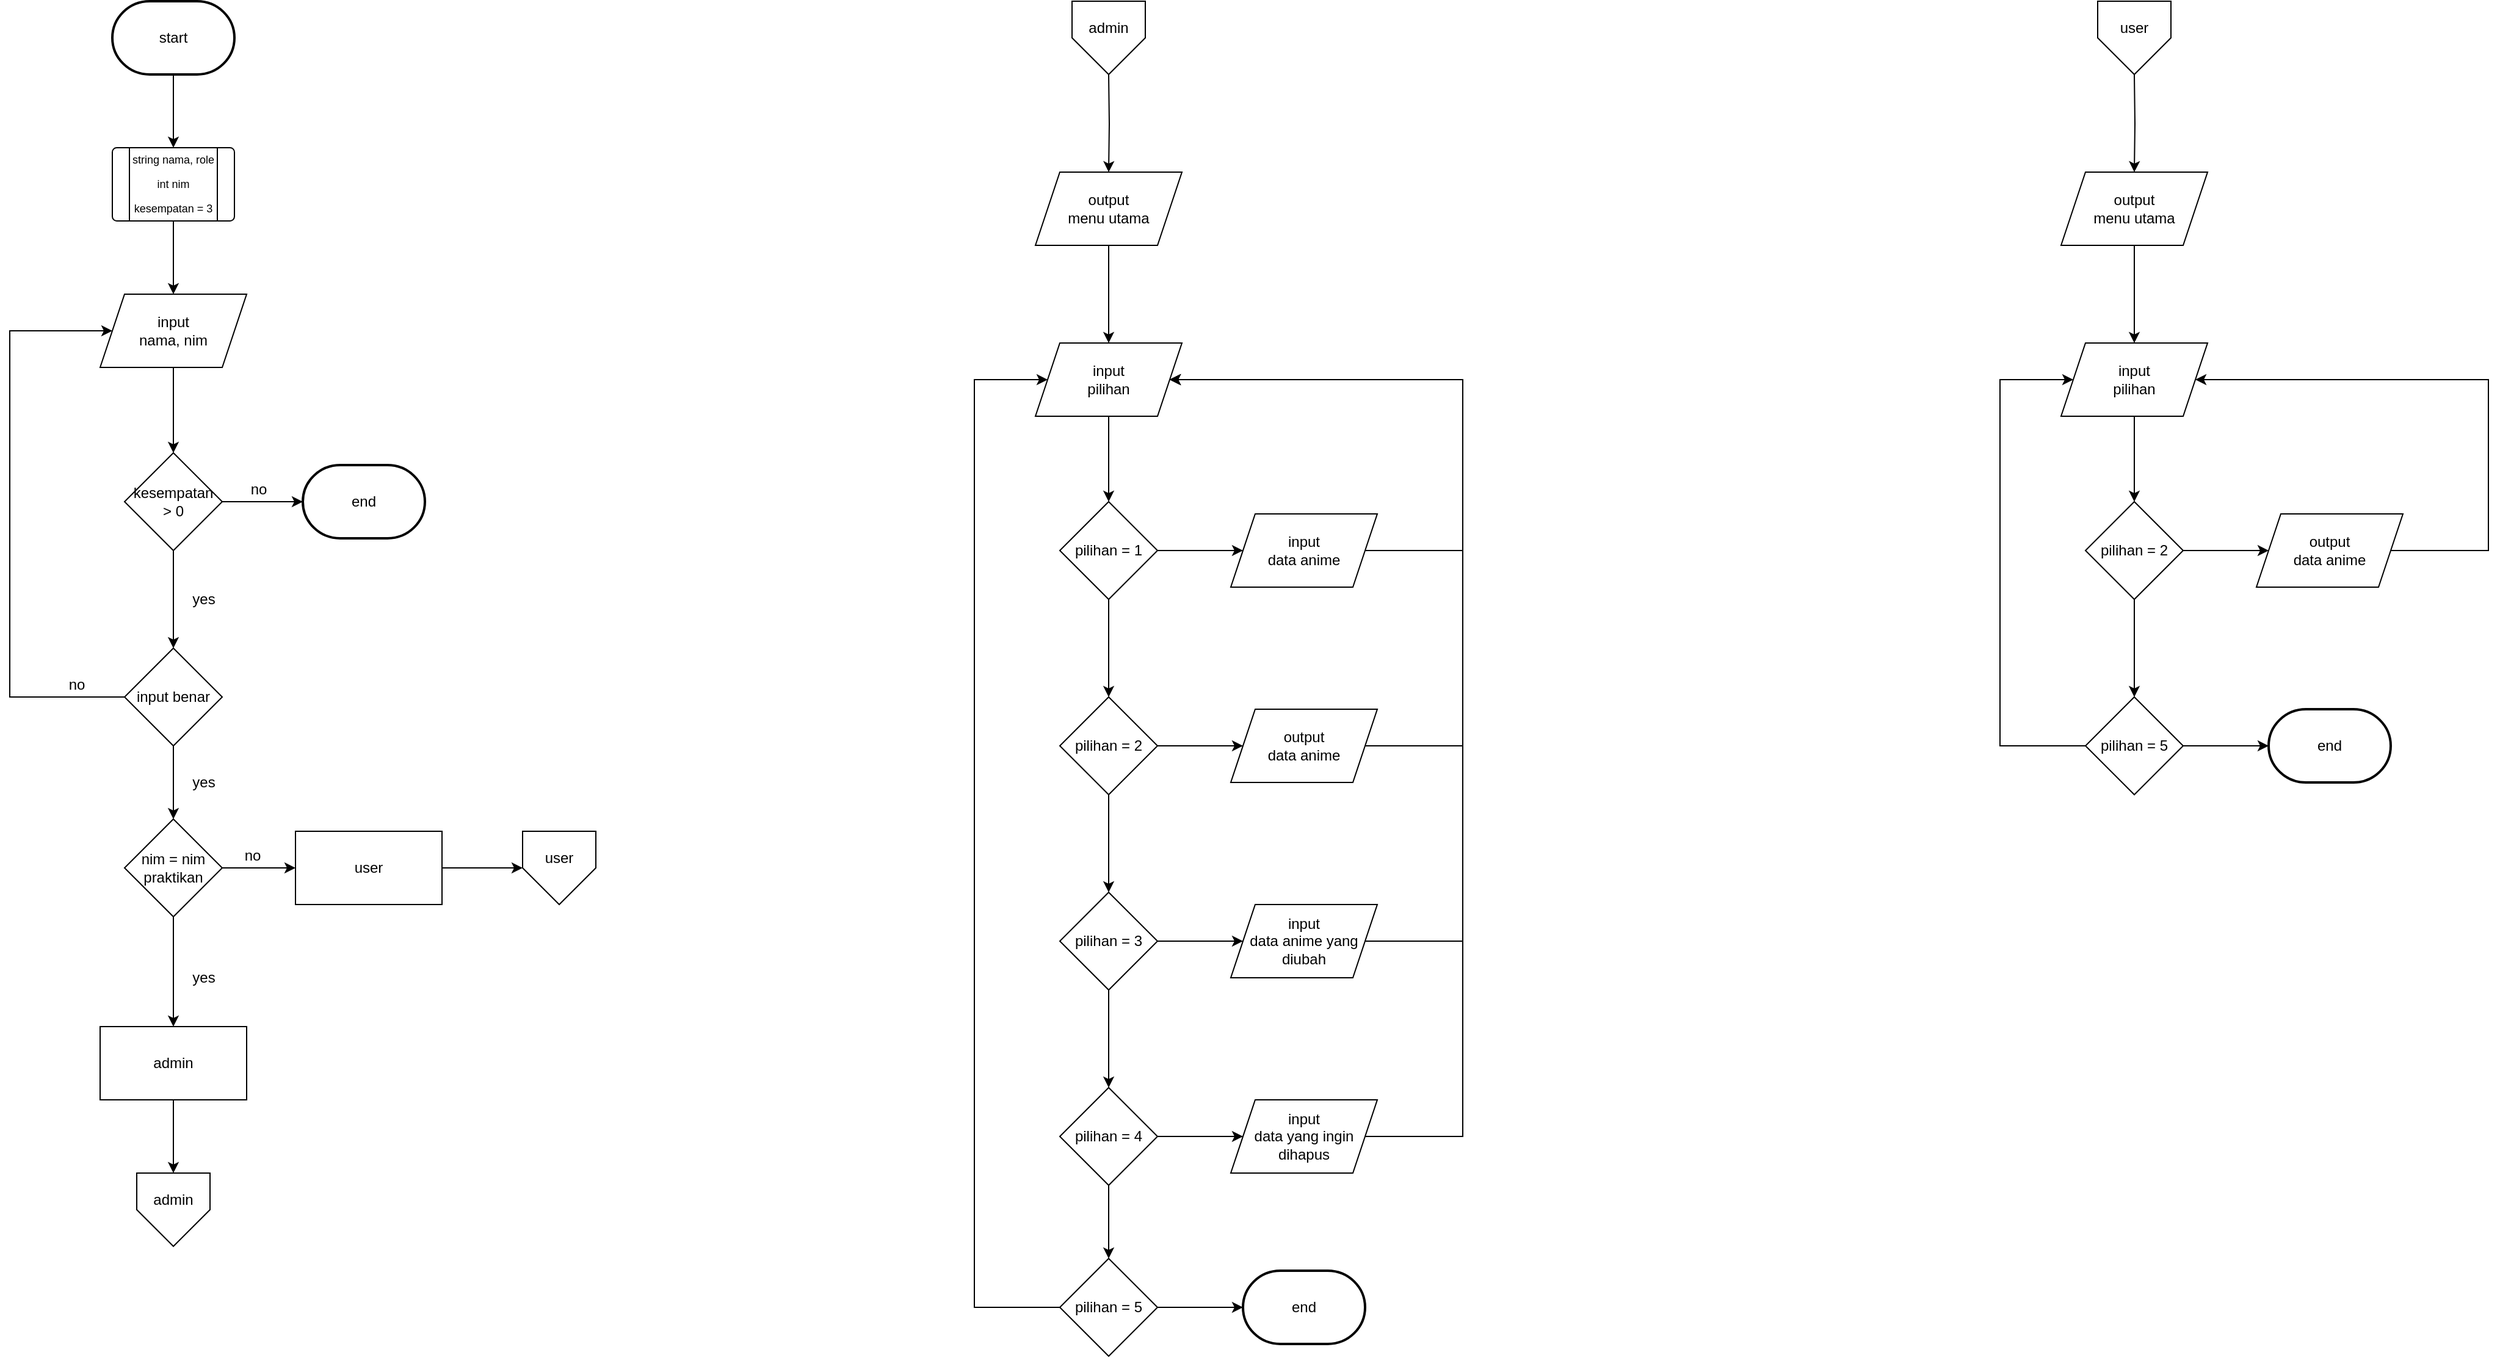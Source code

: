 <mxfile version="24.7.17">
  <diagram name="Page-1" id="v_ozaz1XqsoBa69ualDV">
    <mxGraphModel dx="1764" dy="1240" grid="1" gridSize="10" guides="1" tooltips="1" connect="1" arrows="1" fold="1" page="1" pageScale="1" pageWidth="827" pageHeight="1169" math="0" shadow="0">
      <root>
        <mxCell id="0" />
        <mxCell id="1" parent="0" />
        <mxCell id="pvlX5aL4cNImo6j-e-r--5" value="" style="edgeStyle=orthogonalEdgeStyle;rounded=0;orthogonalLoop=1;jettySize=auto;html=1;" parent="1" source="pvlX5aL4cNImo6j-e-r--1" target="pvlX5aL4cNImo6j-e-r--4" edge="1">
          <mxGeometry relative="1" as="geometry" />
        </mxCell>
        <mxCell id="pvlX5aL4cNImo6j-e-r--1" value="start" style="strokeWidth=2;html=1;shape=mxgraph.flowchart.terminator;whiteSpace=wrap;" parent="1" vertex="1">
          <mxGeometry x="254" y="40" width="100" height="60" as="geometry" />
        </mxCell>
        <mxCell id="pvlX5aL4cNImo6j-e-r--4" value="" style="verticalLabelPosition=bottom;verticalAlign=top;html=1;shape=process;whiteSpace=wrap;rounded=1;size=0.14;arcSize=6;" parent="1" vertex="1">
          <mxGeometry x="254" y="160" width="100" height="60" as="geometry" />
        </mxCell>
        <mxCell id="pvlX5aL4cNImo6j-e-r--6" value="string nama, role" style="text;html=1;align=center;verticalAlign=middle;whiteSpace=wrap;rounded=0;fontSize=9;" parent="1" vertex="1">
          <mxGeometry x="269" y="160" width="70" height="20" as="geometry" />
        </mxCell>
        <mxCell id="pvlX5aL4cNImo6j-e-r--7" value="int nim" style="text;html=1;align=center;verticalAlign=middle;whiteSpace=wrap;rounded=0;fontSize=9;" parent="1" vertex="1">
          <mxGeometry x="269" y="180" width="70" height="20" as="geometry" />
        </mxCell>
        <mxCell id="pvlX5aL4cNImo6j-e-r--10" value="" style="edgeStyle=orthogonalEdgeStyle;rounded=0;orthogonalLoop=1;jettySize=auto;html=1;" parent="1" source="pvlX5aL4cNImo6j-e-r--8" target="pvlX5aL4cNImo6j-e-r--9" edge="1">
          <mxGeometry relative="1" as="geometry" />
        </mxCell>
        <mxCell id="pvlX5aL4cNImo6j-e-r--8" value="kesempatan = 3" style="text;html=1;align=center;verticalAlign=middle;whiteSpace=wrap;rounded=0;fontSize=9;" parent="1" vertex="1">
          <mxGeometry x="269" y="200" width="70" height="20" as="geometry" />
        </mxCell>
        <mxCell id="pvlX5aL4cNImo6j-e-r--30" value="" style="edgeStyle=orthogonalEdgeStyle;rounded=0;orthogonalLoop=1;jettySize=auto;html=1;" parent="1" source="pvlX5aL4cNImo6j-e-r--9" target="pvlX5aL4cNImo6j-e-r--29" edge="1">
          <mxGeometry relative="1" as="geometry" />
        </mxCell>
        <mxCell id="pvlX5aL4cNImo6j-e-r--9" value="input&lt;div&gt;nama, nim&lt;/div&gt;" style="shape=parallelogram;perimeter=parallelogramPerimeter;whiteSpace=wrap;html=1;fixedSize=1;" parent="1" vertex="1">
          <mxGeometry x="244" y="280" width="120" height="60" as="geometry" />
        </mxCell>
        <mxCell id="pvlX5aL4cNImo6j-e-r--24" value="" style="edgeStyle=orthogonalEdgeStyle;rounded=0;orthogonalLoop=1;jettySize=auto;html=1;" parent="1" source="pvlX5aL4cNImo6j-e-r--26" target="pvlX5aL4cNImo6j-e-r--27" edge="1">
          <mxGeometry relative="1" as="geometry" />
        </mxCell>
        <mxCell id="pvlX5aL4cNImo6j-e-r--25" value="" style="edgeStyle=orthogonalEdgeStyle;rounded=0;orthogonalLoop=1;jettySize=auto;html=1;" parent="1" source="pvlX5aL4cNImo6j-e-r--26" target="pvlX5aL4cNImo6j-e-r--28" edge="1">
          <mxGeometry relative="1" as="geometry" />
        </mxCell>
        <mxCell id="pvlX5aL4cNImo6j-e-r--26" value="nim = nim praktikan" style="rhombus;whiteSpace=wrap;html=1;" parent="1" vertex="1">
          <mxGeometry x="264" y="710" width="80" height="80" as="geometry" />
        </mxCell>
        <mxCell id="Ly3mLfXc5CkyFrUFGdGX-10" value="" style="edgeStyle=orthogonalEdgeStyle;rounded=0;orthogonalLoop=1;jettySize=auto;html=1;" parent="1" source="pvlX5aL4cNImo6j-e-r--27" edge="1">
          <mxGeometry relative="1" as="geometry">
            <mxPoint x="304" y="1000" as="targetPoint" />
          </mxGeometry>
        </mxCell>
        <mxCell id="pvlX5aL4cNImo6j-e-r--27" value="admin" style="whiteSpace=wrap;html=1;" parent="1" vertex="1">
          <mxGeometry x="244" y="880" width="120" height="60" as="geometry" />
        </mxCell>
        <mxCell id="Ly3mLfXc5CkyFrUFGdGX-12" value="" style="edgeStyle=orthogonalEdgeStyle;rounded=0;orthogonalLoop=1;jettySize=auto;html=1;" parent="1" source="pvlX5aL4cNImo6j-e-r--28" edge="1">
          <mxGeometry relative="1" as="geometry">
            <mxPoint x="590.0" y="750" as="targetPoint" />
          </mxGeometry>
        </mxCell>
        <mxCell id="pvlX5aL4cNImo6j-e-r--28" value="user" style="whiteSpace=wrap;html=1;" parent="1" vertex="1">
          <mxGeometry x="404" y="720" width="120" height="60" as="geometry" />
        </mxCell>
        <mxCell id="Ly3mLfXc5CkyFrUFGdGX-2" value="" style="edgeStyle=orthogonalEdgeStyle;rounded=0;orthogonalLoop=1;jettySize=auto;html=1;" parent="1" source="pvlX5aL4cNImo6j-e-r--29" target="Ly3mLfXc5CkyFrUFGdGX-1" edge="1">
          <mxGeometry relative="1" as="geometry" />
        </mxCell>
        <mxCell id="Ly3mLfXc5CkyFrUFGdGX-5" value="" style="edgeStyle=orthogonalEdgeStyle;rounded=0;orthogonalLoop=1;jettySize=auto;html=1;" parent="1" source="pvlX5aL4cNImo6j-e-r--29" target="Ly3mLfXc5CkyFrUFGdGX-4" edge="1">
          <mxGeometry relative="1" as="geometry" />
        </mxCell>
        <mxCell id="pvlX5aL4cNImo6j-e-r--29" value="kesempatan&lt;div&gt;&amp;gt; 0&lt;/div&gt;" style="rhombus;whiteSpace=wrap;html=1;" parent="1" vertex="1">
          <mxGeometry x="264" y="410" width="80" height="80" as="geometry" />
        </mxCell>
        <mxCell id="Ly3mLfXc5CkyFrUFGdGX-3" style="edgeStyle=orthogonalEdgeStyle;rounded=0;orthogonalLoop=1;jettySize=auto;html=1;exitX=0;exitY=0.5;exitDx=0;exitDy=0;entryX=0;entryY=0.5;entryDx=0;entryDy=0;" parent="1" source="Ly3mLfXc5CkyFrUFGdGX-1" target="pvlX5aL4cNImo6j-e-r--9" edge="1">
          <mxGeometry relative="1" as="geometry">
            <Array as="points">
              <mxPoint x="170" y="610" />
              <mxPoint x="170" y="310" />
            </Array>
          </mxGeometry>
        </mxCell>
        <mxCell id="Ly3mLfXc5CkyFrUFGdGX-6" value="" style="edgeStyle=orthogonalEdgeStyle;rounded=0;orthogonalLoop=1;jettySize=auto;html=1;" parent="1" source="Ly3mLfXc5CkyFrUFGdGX-1" target="pvlX5aL4cNImo6j-e-r--26" edge="1">
          <mxGeometry relative="1" as="geometry" />
        </mxCell>
        <mxCell id="Ly3mLfXc5CkyFrUFGdGX-1" value="input benar" style="rhombus;whiteSpace=wrap;html=1;" parent="1" vertex="1">
          <mxGeometry x="264" y="570" width="80" height="80" as="geometry" />
        </mxCell>
        <mxCell id="Ly3mLfXc5CkyFrUFGdGX-4" value="end" style="strokeWidth=2;html=1;shape=mxgraph.flowchart.terminator;whiteSpace=wrap;" parent="1" vertex="1">
          <mxGeometry x="410" y="420" width="100" height="60" as="geometry" />
        </mxCell>
        <mxCell id="Ly3mLfXc5CkyFrUFGdGX-13" value="yes" style="text;html=1;align=center;verticalAlign=middle;whiteSpace=wrap;rounded=0;fontSize=12;" parent="1" vertex="1">
          <mxGeometry x="294" y="520" width="70" height="20" as="geometry" />
        </mxCell>
        <mxCell id="Ly3mLfXc5CkyFrUFGdGX-14" value="yes" style="text;html=1;align=center;verticalAlign=middle;whiteSpace=wrap;rounded=0;fontSize=12;" parent="1" vertex="1">
          <mxGeometry x="294" y="670" width="70" height="20" as="geometry" />
        </mxCell>
        <mxCell id="Ly3mLfXc5CkyFrUFGdGX-15" value="yes" style="text;html=1;align=center;verticalAlign=middle;whiteSpace=wrap;rounded=0;fontSize=12;" parent="1" vertex="1">
          <mxGeometry x="294" y="830" width="70" height="20" as="geometry" />
        </mxCell>
        <mxCell id="Ly3mLfXc5CkyFrUFGdGX-16" value="no" style="text;html=1;align=center;verticalAlign=middle;whiteSpace=wrap;rounded=0;fontSize=12;" parent="1" vertex="1">
          <mxGeometry x="339" y="430" width="70" height="20" as="geometry" />
        </mxCell>
        <mxCell id="Ly3mLfXc5CkyFrUFGdGX-17" value="no" style="text;html=1;align=center;verticalAlign=middle;whiteSpace=wrap;rounded=0;fontSize=12;" parent="1" vertex="1">
          <mxGeometry x="190" y="590" width="70" height="20" as="geometry" />
        </mxCell>
        <mxCell id="Ly3mLfXc5CkyFrUFGdGX-18" value="no" style="text;html=1;align=center;verticalAlign=middle;whiteSpace=wrap;rounded=0;fontSize=12;" parent="1" vertex="1">
          <mxGeometry x="334" y="730" width="70" height="20" as="geometry" />
        </mxCell>
        <mxCell id="Ly3mLfXc5CkyFrUFGdGX-23" value="" style="edgeStyle=orthogonalEdgeStyle;rounded=0;orthogonalLoop=1;jettySize=auto;html=1;" parent="1" target="Ly3mLfXc5CkyFrUFGdGX-22" edge="1">
          <mxGeometry relative="1" as="geometry">
            <mxPoint x="1070" y="100" as="sourcePoint" />
          </mxGeometry>
        </mxCell>
        <mxCell id="Ly3mLfXc5CkyFrUFGdGX-35" value="" style="edgeStyle=orthogonalEdgeStyle;rounded=0;orthogonalLoop=1;jettySize=auto;html=1;" parent="1" target="Ly3mLfXc5CkyFrUFGdGX-34" edge="1">
          <mxGeometry relative="1" as="geometry">
            <mxPoint x="1910" y="100" as="sourcePoint" />
          </mxGeometry>
        </mxCell>
        <mxCell id="Ly3mLfXc5CkyFrUFGdGX-25" value="" style="edgeStyle=orthogonalEdgeStyle;rounded=0;orthogonalLoop=1;jettySize=auto;html=1;" parent="1" source="Ly3mLfXc5CkyFrUFGdGX-22" target="Ly3mLfXc5CkyFrUFGdGX-24" edge="1">
          <mxGeometry relative="1" as="geometry" />
        </mxCell>
        <mxCell id="Ly3mLfXc5CkyFrUFGdGX-22" value="output&lt;div&gt;menu utama&lt;/div&gt;" style="shape=parallelogram;perimeter=parallelogramPerimeter;whiteSpace=wrap;html=1;fixedSize=1;verticalAlign=middle;spacing=2;" parent="1" vertex="1">
          <mxGeometry x="1010" y="180" width="120" height="60" as="geometry" />
        </mxCell>
        <mxCell id="Ly3mLfXc5CkyFrUFGdGX-27" value="" style="edgeStyle=orthogonalEdgeStyle;rounded=0;orthogonalLoop=1;jettySize=auto;html=1;" parent="1" source="Ly3mLfXc5CkyFrUFGdGX-24" target="Ly3mLfXc5CkyFrUFGdGX-26" edge="1">
          <mxGeometry relative="1" as="geometry" />
        </mxCell>
        <mxCell id="Ly3mLfXc5CkyFrUFGdGX-24" value="input&lt;div&gt;pilihan&lt;/div&gt;" style="shape=parallelogram;perimeter=parallelogramPerimeter;whiteSpace=wrap;html=1;fixedSize=1;verticalAlign=middle;spacing=2;" parent="1" vertex="1">
          <mxGeometry x="1010" y="320" width="120" height="60" as="geometry" />
        </mxCell>
        <mxCell id="Ly3mLfXc5CkyFrUFGdGX-29" value="" style="edgeStyle=orthogonalEdgeStyle;rounded=0;orthogonalLoop=1;jettySize=auto;html=1;" parent="1" source="Ly3mLfXc5CkyFrUFGdGX-26" target="Ly3mLfXc5CkyFrUFGdGX-28" edge="1">
          <mxGeometry relative="1" as="geometry" />
        </mxCell>
        <mxCell id="Ly3mLfXc5CkyFrUFGdGX-43" value="" style="edgeStyle=orthogonalEdgeStyle;rounded=0;orthogonalLoop=1;jettySize=auto;html=1;" parent="1" source="Ly3mLfXc5CkyFrUFGdGX-26" target="Ly3mLfXc5CkyFrUFGdGX-42" edge="1">
          <mxGeometry relative="1" as="geometry" />
        </mxCell>
        <mxCell id="Ly3mLfXc5CkyFrUFGdGX-26" value="pilihan = 1" style="rhombus;whiteSpace=wrap;html=1;verticalAlign=middle;spacing=2;" parent="1" vertex="1">
          <mxGeometry x="1030" y="450" width="80" height="80" as="geometry" />
        </mxCell>
        <mxCell id="Ly3mLfXc5CkyFrUFGdGX-31" value="" style="edgeStyle=orthogonalEdgeStyle;rounded=0;orthogonalLoop=1;jettySize=auto;html=1;" parent="1" source="Ly3mLfXc5CkyFrUFGdGX-28" target="Ly3mLfXc5CkyFrUFGdGX-30" edge="1">
          <mxGeometry relative="1" as="geometry" />
        </mxCell>
        <mxCell id="Ly3mLfXc5CkyFrUFGdGX-45" value="" style="edgeStyle=orthogonalEdgeStyle;rounded=0;orthogonalLoop=1;jettySize=auto;html=1;" parent="1" source="Ly3mLfXc5CkyFrUFGdGX-28" target="Ly3mLfXc5CkyFrUFGdGX-44" edge="1">
          <mxGeometry relative="1" as="geometry" />
        </mxCell>
        <mxCell id="Ly3mLfXc5CkyFrUFGdGX-28" value="pilihan = 2" style="rhombus;whiteSpace=wrap;html=1;verticalAlign=middle;spacing=2;" parent="1" vertex="1">
          <mxGeometry x="1030" y="610" width="80" height="80" as="geometry" />
        </mxCell>
        <mxCell id="Ly3mLfXc5CkyFrUFGdGX-33" value="" style="edgeStyle=orthogonalEdgeStyle;rounded=0;orthogonalLoop=1;jettySize=auto;html=1;" parent="1" source="Ly3mLfXc5CkyFrUFGdGX-30" target="Ly3mLfXc5CkyFrUFGdGX-32" edge="1">
          <mxGeometry relative="1" as="geometry" />
        </mxCell>
        <mxCell id="Ly3mLfXc5CkyFrUFGdGX-47" value="" style="edgeStyle=orthogonalEdgeStyle;rounded=0;orthogonalLoop=1;jettySize=auto;html=1;" parent="1" source="Ly3mLfXc5CkyFrUFGdGX-30" target="Ly3mLfXc5CkyFrUFGdGX-46" edge="1">
          <mxGeometry relative="1" as="geometry" />
        </mxCell>
        <mxCell id="Ly3mLfXc5CkyFrUFGdGX-30" value="pilihan = 3" style="rhombus;whiteSpace=wrap;html=1;verticalAlign=middle;spacing=2;" parent="1" vertex="1">
          <mxGeometry x="1030" y="770" width="80" height="80" as="geometry" />
        </mxCell>
        <mxCell id="Ly3mLfXc5CkyFrUFGdGX-53" value="" style="edgeStyle=orthogonalEdgeStyle;rounded=0;orthogonalLoop=1;jettySize=auto;html=1;" parent="1" source="Ly3mLfXc5CkyFrUFGdGX-32" target="Ly3mLfXc5CkyFrUFGdGX-52" edge="1">
          <mxGeometry relative="1" as="geometry" />
        </mxCell>
        <mxCell id="Ly3mLfXc5CkyFrUFGdGX-56" value="" style="edgeStyle=orthogonalEdgeStyle;rounded=0;orthogonalLoop=1;jettySize=auto;html=1;" parent="1" source="Ly3mLfXc5CkyFrUFGdGX-32" target="Ly3mLfXc5CkyFrUFGdGX-55" edge="1">
          <mxGeometry relative="1" as="geometry" />
        </mxCell>
        <mxCell id="Ly3mLfXc5CkyFrUFGdGX-32" value="pilihan = 4" style="rhombus;whiteSpace=wrap;html=1;verticalAlign=middle;spacing=2;" parent="1" vertex="1">
          <mxGeometry x="1030" y="930" width="80" height="80" as="geometry" />
        </mxCell>
        <mxCell id="Ly3mLfXc5CkyFrUFGdGX-37" value="" style="edgeStyle=orthogonalEdgeStyle;rounded=0;orthogonalLoop=1;jettySize=auto;html=1;" parent="1" source="Ly3mLfXc5CkyFrUFGdGX-34" target="Ly3mLfXc5CkyFrUFGdGX-36" edge="1">
          <mxGeometry relative="1" as="geometry" />
        </mxCell>
        <mxCell id="Ly3mLfXc5CkyFrUFGdGX-34" value="output&lt;div&gt;menu utama&lt;/div&gt;" style="shape=parallelogram;perimeter=parallelogramPerimeter;whiteSpace=wrap;html=1;fixedSize=1;verticalAlign=middle;spacing=2;" parent="1" vertex="1">
          <mxGeometry x="1850" y="180" width="120" height="60" as="geometry" />
        </mxCell>
        <mxCell id="Ly3mLfXc5CkyFrUFGdGX-39" value="" style="edgeStyle=orthogonalEdgeStyle;rounded=0;orthogonalLoop=1;jettySize=auto;html=1;" parent="1" source="Ly3mLfXc5CkyFrUFGdGX-36" target="Ly3mLfXc5CkyFrUFGdGX-38" edge="1">
          <mxGeometry relative="1" as="geometry" />
        </mxCell>
        <mxCell id="Ly3mLfXc5CkyFrUFGdGX-36" value="input&lt;div&gt;pilihan&lt;/div&gt;" style="shape=parallelogram;perimeter=parallelogramPerimeter;whiteSpace=wrap;html=1;fixedSize=1;verticalAlign=middle;spacing=2;" parent="1" vertex="1">
          <mxGeometry x="1850" y="320" width="120" height="60" as="geometry" />
        </mxCell>
        <mxCell id="Ly3mLfXc5CkyFrUFGdGX-41" value="" style="edgeStyle=orthogonalEdgeStyle;rounded=0;orthogonalLoop=1;jettySize=auto;html=1;" parent="1" source="Ly3mLfXc5CkyFrUFGdGX-38" target="Ly3mLfXc5CkyFrUFGdGX-40" edge="1">
          <mxGeometry relative="1" as="geometry" />
        </mxCell>
        <mxCell id="Ly3mLfXc5CkyFrUFGdGX-62" value="" style="edgeStyle=orthogonalEdgeStyle;rounded=0;orthogonalLoop=1;jettySize=auto;html=1;" parent="1" source="Ly3mLfXc5CkyFrUFGdGX-38" target="Ly3mLfXc5CkyFrUFGdGX-61" edge="1">
          <mxGeometry relative="1" as="geometry" />
        </mxCell>
        <mxCell id="Ly3mLfXc5CkyFrUFGdGX-38" value="pilihan = 2" style="rhombus;whiteSpace=wrap;html=1;verticalAlign=middle;spacing=2;" parent="1" vertex="1">
          <mxGeometry x="1870" y="450" width="80" height="80" as="geometry" />
        </mxCell>
        <mxCell id="Ly3mLfXc5CkyFrUFGdGX-66" value="" style="edgeStyle=orthogonalEdgeStyle;rounded=0;orthogonalLoop=1;jettySize=auto;html=1;" parent="1" source="Ly3mLfXc5CkyFrUFGdGX-40" target="Ly3mLfXc5CkyFrUFGdGX-65" edge="1">
          <mxGeometry relative="1" as="geometry" />
        </mxCell>
        <mxCell id="Ly3mLfXc5CkyFrUFGdGX-67" style="edgeStyle=orthogonalEdgeStyle;rounded=0;orthogonalLoop=1;jettySize=auto;html=1;exitX=0;exitY=0.5;exitDx=0;exitDy=0;entryX=0;entryY=0.5;entryDx=0;entryDy=0;" parent="1" source="Ly3mLfXc5CkyFrUFGdGX-40" target="Ly3mLfXc5CkyFrUFGdGX-36" edge="1">
          <mxGeometry relative="1" as="geometry">
            <Array as="points">
              <mxPoint x="1800" y="650" />
              <mxPoint x="1800" y="350" />
            </Array>
          </mxGeometry>
        </mxCell>
        <mxCell id="Ly3mLfXc5CkyFrUFGdGX-40" value="pilihan = 5" style="rhombus;whiteSpace=wrap;html=1;verticalAlign=middle;spacing=2;" parent="1" vertex="1">
          <mxGeometry x="1870" y="610" width="80" height="80" as="geometry" />
        </mxCell>
        <mxCell id="Ly3mLfXc5CkyFrUFGdGX-48" style="edgeStyle=orthogonalEdgeStyle;rounded=0;orthogonalLoop=1;jettySize=auto;html=1;exitX=1;exitY=0.5;exitDx=0;exitDy=0;entryX=1;entryY=0.5;entryDx=0;entryDy=0;" parent="1" source="Ly3mLfXc5CkyFrUFGdGX-42" target="Ly3mLfXc5CkyFrUFGdGX-24" edge="1">
          <mxGeometry relative="1" as="geometry">
            <Array as="points">
              <mxPoint x="1360" y="490" />
              <mxPoint x="1360" y="350" />
            </Array>
          </mxGeometry>
        </mxCell>
        <mxCell id="Ly3mLfXc5CkyFrUFGdGX-42" value="input&lt;div&gt;data anime&lt;/div&gt;" style="shape=parallelogram;perimeter=parallelogramPerimeter;whiteSpace=wrap;html=1;fixedSize=1;spacing=2;" parent="1" vertex="1">
          <mxGeometry x="1170" y="460" width="120" height="60" as="geometry" />
        </mxCell>
        <mxCell id="Ly3mLfXc5CkyFrUFGdGX-49" style="edgeStyle=orthogonalEdgeStyle;rounded=0;orthogonalLoop=1;jettySize=auto;html=1;exitX=1;exitY=0.5;exitDx=0;exitDy=0;entryX=1;entryY=0.5;entryDx=0;entryDy=0;" parent="1" source="Ly3mLfXc5CkyFrUFGdGX-44" target="Ly3mLfXc5CkyFrUFGdGX-24" edge="1">
          <mxGeometry relative="1" as="geometry">
            <mxPoint x="1340" y="610" as="targetPoint" />
            <Array as="points">
              <mxPoint x="1360" y="650" />
              <mxPoint x="1360" y="350" />
            </Array>
          </mxGeometry>
        </mxCell>
        <mxCell id="Ly3mLfXc5CkyFrUFGdGX-44" value="output&lt;div&gt;data anime&lt;/div&gt;" style="shape=parallelogram;perimeter=parallelogramPerimeter;whiteSpace=wrap;html=1;fixedSize=1;spacing=2;" parent="1" vertex="1">
          <mxGeometry x="1170" y="620" width="120" height="60" as="geometry" />
        </mxCell>
        <mxCell id="Ly3mLfXc5CkyFrUFGdGX-50" style="edgeStyle=orthogonalEdgeStyle;rounded=0;orthogonalLoop=1;jettySize=auto;html=1;exitX=1;exitY=0.5;exitDx=0;exitDy=0;entryX=1;entryY=0.5;entryDx=0;entryDy=0;" parent="1" source="Ly3mLfXc5CkyFrUFGdGX-46" target="Ly3mLfXc5CkyFrUFGdGX-24" edge="1">
          <mxGeometry relative="1" as="geometry">
            <Array as="points">
              <mxPoint x="1360" y="810" />
              <mxPoint x="1360" y="350" />
            </Array>
          </mxGeometry>
        </mxCell>
        <mxCell id="Ly3mLfXc5CkyFrUFGdGX-46" value="input&lt;div&gt;data anime yang&lt;/div&gt;&lt;div&gt;diubah&lt;/div&gt;" style="shape=parallelogram;perimeter=parallelogramPerimeter;whiteSpace=wrap;html=1;fixedSize=1;spacing=2;" parent="1" vertex="1">
          <mxGeometry x="1170" y="780" width="120" height="60" as="geometry" />
        </mxCell>
        <mxCell id="Ly3mLfXc5CkyFrUFGdGX-54" style="edgeStyle=orthogonalEdgeStyle;rounded=0;orthogonalLoop=1;jettySize=auto;html=1;exitX=1;exitY=0.5;exitDx=0;exitDy=0;entryX=1;entryY=0.5;entryDx=0;entryDy=0;" parent="1" source="Ly3mLfXc5CkyFrUFGdGX-52" target="Ly3mLfXc5CkyFrUFGdGX-24" edge="1">
          <mxGeometry relative="1" as="geometry">
            <mxPoint x="1140" y="350" as="targetPoint" />
            <Array as="points">
              <mxPoint x="1360" y="970" />
              <mxPoint x="1360" y="350" />
            </Array>
          </mxGeometry>
        </mxCell>
        <mxCell id="Ly3mLfXc5CkyFrUFGdGX-52" value="input&lt;div&gt;data yang ingin&lt;/div&gt;&lt;div&gt;dihapus&lt;/div&gt;" style="shape=parallelogram;perimeter=parallelogramPerimeter;whiteSpace=wrap;html=1;fixedSize=1;spacing=2;" parent="1" vertex="1">
          <mxGeometry x="1170" y="940" width="120" height="60" as="geometry" />
        </mxCell>
        <mxCell id="Ly3mLfXc5CkyFrUFGdGX-57" style="edgeStyle=orthogonalEdgeStyle;rounded=0;orthogonalLoop=1;jettySize=auto;html=1;exitX=0;exitY=0.5;exitDx=0;exitDy=0;entryX=0;entryY=0.5;entryDx=0;entryDy=0;" parent="1" source="Ly3mLfXc5CkyFrUFGdGX-55" target="Ly3mLfXc5CkyFrUFGdGX-24" edge="1">
          <mxGeometry relative="1" as="geometry">
            <Array as="points">
              <mxPoint x="960" y="1110" />
              <mxPoint x="960" y="350" />
            </Array>
          </mxGeometry>
        </mxCell>
        <mxCell id="Ly3mLfXc5CkyFrUFGdGX-59" value="" style="edgeStyle=orthogonalEdgeStyle;rounded=0;orthogonalLoop=1;jettySize=auto;html=1;" parent="1" source="Ly3mLfXc5CkyFrUFGdGX-55" target="Ly3mLfXc5CkyFrUFGdGX-58" edge="1">
          <mxGeometry relative="1" as="geometry" />
        </mxCell>
        <mxCell id="Ly3mLfXc5CkyFrUFGdGX-55" value="pilihan = 5" style="rhombus;whiteSpace=wrap;html=1;spacing=2;" parent="1" vertex="1">
          <mxGeometry x="1030" y="1070" width="80" height="80" as="geometry" />
        </mxCell>
        <mxCell id="Ly3mLfXc5CkyFrUFGdGX-58" value="end" style="strokeWidth=2;html=1;shape=mxgraph.flowchart.terminator;whiteSpace=wrap;" parent="1" vertex="1">
          <mxGeometry x="1180" y="1080" width="100" height="60" as="geometry" />
        </mxCell>
        <mxCell id="Ly3mLfXc5CkyFrUFGdGX-64" style="edgeStyle=orthogonalEdgeStyle;rounded=0;orthogonalLoop=1;jettySize=auto;html=1;exitX=1;exitY=0.5;exitDx=0;exitDy=0;entryX=1;entryY=0.5;entryDx=0;entryDy=0;" parent="1" source="Ly3mLfXc5CkyFrUFGdGX-61" target="Ly3mLfXc5CkyFrUFGdGX-36" edge="1">
          <mxGeometry relative="1" as="geometry">
            <Array as="points">
              <mxPoint x="2200" y="490" />
              <mxPoint x="2200" y="350" />
            </Array>
          </mxGeometry>
        </mxCell>
        <mxCell id="Ly3mLfXc5CkyFrUFGdGX-61" value="output&lt;div&gt;data anime&lt;/div&gt;" style="shape=parallelogram;perimeter=parallelogramPerimeter;whiteSpace=wrap;html=1;fixedSize=1;spacing=2;" parent="1" vertex="1">
          <mxGeometry x="2010" y="460" width="120" height="60" as="geometry" />
        </mxCell>
        <mxCell id="Ly3mLfXc5CkyFrUFGdGX-65" value="end" style="strokeWidth=2;html=1;shape=mxgraph.flowchart.terminator;whiteSpace=wrap;" parent="1" vertex="1">
          <mxGeometry x="2020" y="620" width="100" height="60" as="geometry" />
        </mxCell>
        <mxCell id="GdzJpsomkQqjt4HUxb7B-1" value="admin" style="verticalLabelPosition=bottom;verticalAlign=top;shape=offPageConnector;rounded=0;size=0.5;spacing=-50;" vertex="1" parent="1">
          <mxGeometry x="274" y="1000" width="60" height="60" as="geometry" />
        </mxCell>
        <mxCell id="GdzJpsomkQqjt4HUxb7B-2" value="user" style="verticalLabelPosition=bottom;verticalAlign=top;shape=offPageConnector;rounded=0;size=0.5;spacing=-50;" vertex="1" parent="1">
          <mxGeometry x="590" y="720" width="60" height="60" as="geometry" />
        </mxCell>
        <mxCell id="GdzJpsomkQqjt4HUxb7B-4" value="admin" style="verticalLabelPosition=bottom;verticalAlign=top;shape=offPageConnector;rounded=0;size=0.5;spacing=-50;" vertex="1" parent="1">
          <mxGeometry x="1040" y="40" width="60" height="60" as="geometry" />
        </mxCell>
        <mxCell id="GdzJpsomkQqjt4HUxb7B-5" value="user" style="verticalLabelPosition=bottom;verticalAlign=top;shape=offPageConnector;rounded=0;size=0.5;spacing=-50;" vertex="1" parent="1">
          <mxGeometry x="1880" y="40" width="60" height="60" as="geometry" />
        </mxCell>
      </root>
    </mxGraphModel>
  </diagram>
</mxfile>
